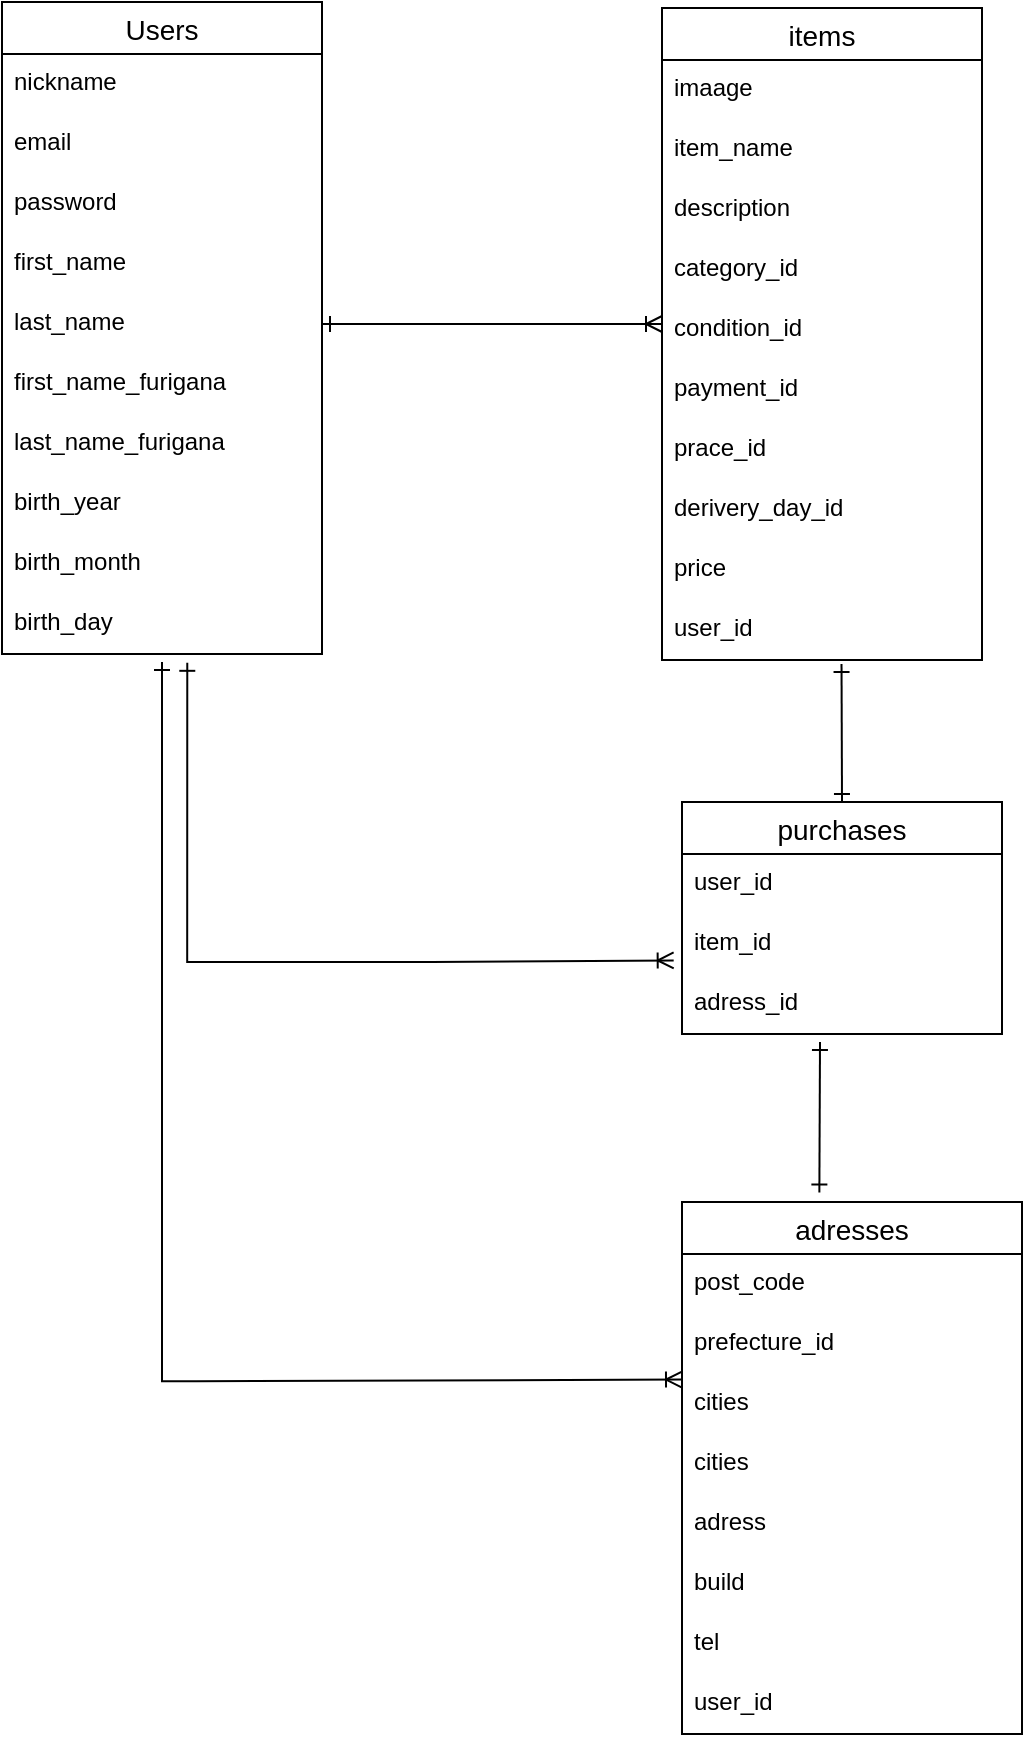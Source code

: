 <mxfile>
    <diagram id="m6e9hKwOiEIm1RRYfN2m" name="ページ1">
        <mxGraphModel dx="468" dy="563" grid="1" gridSize="10" guides="1" tooltips="1" connect="1" arrows="1" fold="1" page="1" pageScale="1" pageWidth="827" pageHeight="1169" math="0" shadow="0">
            <root>
                <mxCell id="0"/>
                <mxCell id="1" parent="0"/>
                <mxCell id="127" value="items" style="swimlane;fontStyle=0;childLayout=stackLayout;horizontal=1;startSize=26;horizontalStack=0;resizeParent=1;resizeParentMax=0;resizeLast=0;collapsible=1;marginBottom=0;align=center;fontSize=14;" parent="1" vertex="1">
                    <mxGeometry x="360" y="43" width="160" height="326" as="geometry"/>
                </mxCell>
                <mxCell id="151" value="imaage&#10;" style="text;strokeColor=none;fillColor=none;spacingLeft=4;spacingRight=4;overflow=hidden;rotatable=0;points=[[0,0.5],[1,0.5]];portConstraint=eastwest;fontSize=12;" parent="127" vertex="1">
                    <mxGeometry y="26" width="160" height="30" as="geometry"/>
                </mxCell>
                <mxCell id="152" value="item_name" style="text;strokeColor=none;fillColor=none;spacingLeft=4;spacingRight=4;overflow=hidden;rotatable=0;points=[[0,0.5],[1,0.5]];portConstraint=eastwest;fontSize=12;" parent="127" vertex="1">
                    <mxGeometry y="56" width="160" height="30" as="geometry"/>
                </mxCell>
                <mxCell id="153" value="description" style="text;strokeColor=none;fillColor=none;spacingLeft=4;spacingRight=4;overflow=hidden;rotatable=0;points=[[0,0.5],[1,0.5]];portConstraint=eastwest;fontSize=12;" parent="127" vertex="1">
                    <mxGeometry y="86" width="160" height="30" as="geometry"/>
                </mxCell>
                <mxCell id="154" value="category_id" style="text;strokeColor=none;fillColor=none;spacingLeft=4;spacingRight=4;overflow=hidden;rotatable=0;points=[[0,0.5],[1,0.5]];portConstraint=eastwest;fontSize=12;" parent="127" vertex="1">
                    <mxGeometry y="116" width="160" height="30" as="geometry"/>
                </mxCell>
                <mxCell id="155" value="condition_id" style="text;strokeColor=none;fillColor=none;spacingLeft=4;spacingRight=4;overflow=hidden;rotatable=0;points=[[0,0.5],[1,0.5]];portConstraint=eastwest;fontSize=12;" parent="127" vertex="1">
                    <mxGeometry y="146" width="160" height="30" as="geometry"/>
                </mxCell>
                <mxCell id="156" value="payment_id" style="text;strokeColor=none;fillColor=none;spacingLeft=4;spacingRight=4;overflow=hidden;rotatable=0;points=[[0,0.5],[1,0.5]];portConstraint=eastwest;fontSize=12;" parent="127" vertex="1">
                    <mxGeometry y="176" width="160" height="30" as="geometry"/>
                </mxCell>
                <mxCell id="157" value="prace_id" style="text;strokeColor=none;fillColor=none;spacingLeft=4;spacingRight=4;overflow=hidden;rotatable=0;points=[[0,0.5],[1,0.5]];portConstraint=eastwest;fontSize=12;" parent="127" vertex="1">
                    <mxGeometry y="206" width="160" height="30" as="geometry"/>
                </mxCell>
                <mxCell id="158" value="derivery_day_id" style="text;strokeColor=none;fillColor=none;spacingLeft=4;spacingRight=4;overflow=hidden;rotatable=0;points=[[0,0.5],[1,0.5]];portConstraint=eastwest;fontSize=12;" parent="127" vertex="1">
                    <mxGeometry y="236" width="160" height="30" as="geometry"/>
                </mxCell>
                <mxCell id="128" value="price&#10;" style="text;strokeColor=none;fillColor=none;spacingLeft=4;spacingRight=4;overflow=hidden;rotatable=0;points=[[0,0.5],[1,0.5]];portConstraint=eastwest;fontSize=12;" parent="127" vertex="1">
                    <mxGeometry y="266" width="160" height="30" as="geometry"/>
                </mxCell>
                <mxCell id="129" value="user_id" style="text;strokeColor=none;fillColor=none;spacingLeft=4;spacingRight=4;overflow=hidden;rotatable=0;points=[[0,0.5],[1,0.5]];portConstraint=eastwest;fontSize=12;" parent="127" vertex="1">
                    <mxGeometry y="296" width="160" height="30" as="geometry"/>
                </mxCell>
                <mxCell id="131" value="Users" style="swimlane;fontStyle=0;childLayout=stackLayout;horizontal=1;startSize=26;horizontalStack=0;resizeParent=1;resizeParentMax=0;resizeLast=0;collapsible=1;marginBottom=0;align=center;fontSize=14;" parent="1" vertex="1">
                    <mxGeometry x="30" y="40" width="160" height="326" as="geometry"/>
                </mxCell>
                <mxCell id="147" value="nickname" style="text;strokeColor=none;fillColor=none;spacingLeft=4;spacingRight=4;overflow=hidden;rotatable=0;points=[[0,0.5],[1,0.5]];portConstraint=eastwest;fontSize=12;" parent="131" vertex="1">
                    <mxGeometry y="26" width="160" height="30" as="geometry"/>
                </mxCell>
                <mxCell id="146" value="email" style="text;strokeColor=none;fillColor=none;spacingLeft=4;spacingRight=4;overflow=hidden;rotatable=0;points=[[0,0.5],[1,0.5]];portConstraint=eastwest;fontSize=12;" parent="131" vertex="1">
                    <mxGeometry y="56" width="160" height="30" as="geometry"/>
                </mxCell>
                <mxCell id="145" value="password" style="text;strokeColor=none;fillColor=none;spacingLeft=4;spacingRight=4;overflow=hidden;rotatable=0;points=[[0,0.5],[1,0.5]];portConstraint=eastwest;fontSize=12;" parent="131" vertex="1">
                    <mxGeometry y="86" width="160" height="30" as="geometry"/>
                </mxCell>
                <mxCell id="144" value="first_name" style="text;strokeColor=none;fillColor=none;spacingLeft=4;spacingRight=4;overflow=hidden;rotatable=0;points=[[0,0.5],[1,0.5]];portConstraint=eastwest;fontSize=12;" parent="131" vertex="1">
                    <mxGeometry y="116" width="160" height="30" as="geometry"/>
                </mxCell>
                <mxCell id="143" value="last_name" style="text;strokeColor=none;fillColor=none;spacingLeft=4;spacingRight=4;overflow=hidden;rotatable=0;points=[[0,0.5],[1,0.5]];portConstraint=eastwest;fontSize=12;" parent="131" vertex="1">
                    <mxGeometry y="146" width="160" height="30" as="geometry"/>
                </mxCell>
                <mxCell id="132" value="first_name_furigana" style="text;strokeColor=none;fillColor=none;spacingLeft=4;spacingRight=4;overflow=hidden;rotatable=0;points=[[0,0.5],[1,0.5]];portConstraint=eastwest;fontSize=12;" parent="131" vertex="1">
                    <mxGeometry y="176" width="160" height="30" as="geometry"/>
                </mxCell>
                <mxCell id="133" value="last_name_furigana" style="text;strokeColor=none;fillColor=none;spacingLeft=4;spacingRight=4;overflow=hidden;rotatable=0;points=[[0,0.5],[1,0.5]];portConstraint=eastwest;fontSize=12;" parent="131" vertex="1">
                    <mxGeometry y="206" width="160" height="30" as="geometry"/>
                </mxCell>
                <mxCell id="148" value="birth_year" style="text;strokeColor=none;fillColor=none;spacingLeft=4;spacingRight=4;overflow=hidden;rotatable=0;points=[[0,0.5],[1,0.5]];portConstraint=eastwest;fontSize=12;" parent="131" vertex="1">
                    <mxGeometry y="236" width="160" height="30" as="geometry"/>
                </mxCell>
                <mxCell id="149" value="birth_month" style="text;strokeColor=none;fillColor=none;spacingLeft=4;spacingRight=4;overflow=hidden;rotatable=0;points=[[0,0.5],[1,0.5]];portConstraint=eastwest;fontSize=12;" parent="131" vertex="1">
                    <mxGeometry y="266" width="160" height="30" as="geometry"/>
                </mxCell>
                <mxCell id="150" value="birth_day" style="text;strokeColor=none;fillColor=none;spacingLeft=4;spacingRight=4;overflow=hidden;rotatable=0;points=[[0,0.5],[1,0.5]];portConstraint=eastwest;fontSize=12;" parent="131" vertex="1">
                    <mxGeometry y="296" width="160" height="30" as="geometry"/>
                </mxCell>
                <mxCell id="135" value="purchases" style="swimlane;fontStyle=0;childLayout=stackLayout;horizontal=1;startSize=26;horizontalStack=0;resizeParent=1;resizeParentMax=0;resizeLast=0;collapsible=1;marginBottom=0;align=center;fontSize=14;" parent="1" vertex="1">
                    <mxGeometry x="370" y="440" width="160" height="116" as="geometry"/>
                </mxCell>
                <mxCell id="136" value="user_id" style="text;strokeColor=none;fillColor=none;spacingLeft=4;spacingRight=4;overflow=hidden;rotatable=0;points=[[0,0.5],[1,0.5]];portConstraint=eastwest;fontSize=12;" parent="135" vertex="1">
                    <mxGeometry y="26" width="160" height="30" as="geometry"/>
                </mxCell>
                <mxCell id="137" value="item_id" style="text;strokeColor=none;fillColor=none;spacingLeft=4;spacingRight=4;overflow=hidden;rotatable=0;points=[[0,0.5],[1,0.5]];portConstraint=eastwest;fontSize=12;" parent="135" vertex="1">
                    <mxGeometry y="56" width="160" height="30" as="geometry"/>
                </mxCell>
                <mxCell id="172" value="adress_id" style="text;strokeColor=none;fillColor=none;spacingLeft=4;spacingRight=4;overflow=hidden;rotatable=0;points=[[0,0.5],[1,0.5]];portConstraint=eastwest;fontSize=12;" vertex="1" parent="135">
                    <mxGeometry y="86" width="160" height="30" as="geometry"/>
                </mxCell>
                <mxCell id="139" value="adresses" style="swimlane;fontStyle=0;childLayout=stackLayout;horizontal=1;startSize=26;horizontalStack=0;resizeParent=1;resizeParentMax=0;resizeLast=0;collapsible=1;marginBottom=0;align=center;fontSize=14;" parent="1" vertex="1">
                    <mxGeometry x="370" y="640" width="170" height="266" as="geometry"/>
                </mxCell>
                <mxCell id="140" value="post_code&#10;" style="text;strokeColor=none;fillColor=none;spacingLeft=4;spacingRight=4;overflow=hidden;rotatable=0;points=[[0,0.5],[1,0.5]];portConstraint=eastwest;fontSize=12;" parent="139" vertex="1">
                    <mxGeometry y="26" width="170" height="30" as="geometry"/>
                </mxCell>
                <mxCell id="141" value="prefecture_id" style="text;strokeColor=none;fillColor=none;spacingLeft=4;spacingRight=4;overflow=hidden;rotatable=0;points=[[0,0.5],[1,0.5]];portConstraint=eastwest;fontSize=12;" parent="139" vertex="1">
                    <mxGeometry y="56" width="170" height="30" as="geometry"/>
                </mxCell>
                <mxCell id="175" value="cities" style="text;strokeColor=none;fillColor=none;spacingLeft=4;spacingRight=4;overflow=hidden;rotatable=0;points=[[0,0.5],[1,0.5]];portConstraint=eastwest;fontSize=12;" vertex="1" parent="139">
                    <mxGeometry y="86" width="170" height="30" as="geometry"/>
                </mxCell>
                <mxCell id="142" value="cities" style="text;strokeColor=none;fillColor=none;spacingLeft=4;spacingRight=4;overflow=hidden;rotatable=0;points=[[0,0.5],[1,0.5]];portConstraint=eastwest;fontSize=12;" parent="139" vertex="1">
                    <mxGeometry y="116" width="170" height="30" as="geometry"/>
                </mxCell>
                <mxCell id="162" value="adress" style="text;strokeColor=none;fillColor=none;spacingLeft=4;spacingRight=4;overflow=hidden;rotatable=0;points=[[0,0.5],[1,0.5]];portConstraint=eastwest;fontSize=12;" parent="139" vertex="1">
                    <mxGeometry y="146" width="170" height="30" as="geometry"/>
                </mxCell>
                <mxCell id="161" value="build" style="text;strokeColor=none;fillColor=none;spacingLeft=4;spacingRight=4;overflow=hidden;rotatable=0;points=[[0,0.5],[1,0.5]];portConstraint=eastwest;fontSize=12;" parent="139" vertex="1">
                    <mxGeometry y="176" width="170" height="30" as="geometry"/>
                </mxCell>
                <mxCell id="160" value="tel" style="text;strokeColor=none;fillColor=none;spacingLeft=4;spacingRight=4;overflow=hidden;rotatable=0;points=[[0,0.5],[1,0.5]];portConstraint=eastwest;fontSize=12;" parent="139" vertex="1">
                    <mxGeometry y="206" width="170" height="30" as="geometry"/>
                </mxCell>
                <mxCell id="159" value="user_id" style="text;strokeColor=none;fillColor=none;spacingLeft=4;spacingRight=4;overflow=hidden;rotatable=0;points=[[0,0.5],[1,0.5]];portConstraint=eastwest;fontSize=12;" parent="139" vertex="1">
                    <mxGeometry y="236" width="170" height="30" as="geometry"/>
                </mxCell>
                <mxCell id="163" value="" style="edgeStyle=entityRelationEdgeStyle;fontSize=12;html=1;endArrow=ERoneToMany;exitX=1;exitY=0.5;exitDx=0;exitDy=0;startArrow=ERone;startFill=0;" parent="1" source="143" edge="1">
                    <mxGeometry width="100" height="100" relative="1" as="geometry">
                        <mxPoint x="290" y="240" as="sourcePoint"/>
                        <mxPoint x="360" y="201" as="targetPoint"/>
                    </mxGeometry>
                </mxCell>
                <mxCell id="164" value="" style="fontSize=12;html=1;endArrow=ERone;endFill=1;startArrow=ERone;startFill=0;exitX=0.5;exitY=0;exitDx=0;exitDy=0;entryX=0.561;entryY=1.067;entryDx=0;entryDy=0;entryPerimeter=0;" parent="1" source="135" edge="1" target="129">
                    <mxGeometry width="100" height="100" relative="1" as="geometry">
                        <mxPoint x="607" y="470" as="sourcePoint"/>
                        <mxPoint x="600" y="370" as="targetPoint"/>
                        <Array as="points"/>
                    </mxGeometry>
                </mxCell>
                <mxCell id="174" value="" style="endArrow=ERoneToMany;html=1;rounded=0;entryX=-0.026;entryY=0.773;entryDx=0;entryDy=0;entryPerimeter=0;edgeStyle=orthogonalEdgeStyle;exitX=0.579;exitY=1.147;exitDx=0;exitDy=0;exitPerimeter=0;startArrow=ERone;startFill=0;endFill=0;" edge="1" parent="1" source="150" target="137">
                    <mxGeometry relative="1" as="geometry">
                        <mxPoint x="120" y="520" as="sourcePoint"/>
                        <mxPoint x="280" y="520" as="targetPoint"/>
                        <Array as="points">
                            <mxPoint x="123" y="520"/>
                            <mxPoint x="245" y="520"/>
                        </Array>
                    </mxGeometry>
                </mxCell>
                <mxCell id="177" value="" style="endArrow=ERone;html=1;rounded=0;exitX=0.404;exitY=-0.018;exitDx=0;exitDy=0;exitPerimeter=0;startArrow=ERone;startFill=0;endFill=0;" edge="1" parent="1" source="139">
                    <mxGeometry relative="1" as="geometry">
                        <mxPoint x="290" y="690" as="sourcePoint"/>
                        <mxPoint x="439" y="560" as="targetPoint"/>
                    </mxGeometry>
                </mxCell>
                <mxCell id="178" value="" style="endArrow=ERoneToMany;html=1;rounded=0;entryX=-0.026;entryY=0.773;entryDx=0;entryDy=0;entryPerimeter=0;edgeStyle=orthogonalEdgeStyle;startArrow=ERone;startFill=0;endFill=0;" edge="1" parent="1">
                    <mxGeometry relative="1" as="geometry">
                        <mxPoint x="110" y="370" as="sourcePoint"/>
                        <mxPoint x="370.0" y="728.78" as="targetPoint"/>
                        <Array as="points">
                            <mxPoint x="127.16" y="729.59"/>
                            <mxPoint x="249.16" y="729.59"/>
                        </Array>
                    </mxGeometry>
                </mxCell>
            </root>
        </mxGraphModel>
    </diagram>
</mxfile>